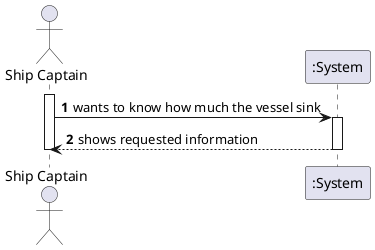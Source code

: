 @startuml
'https://plantuml.com/sequence-diagram

autonumber


actor "Ship Captain" as TM
participant ":System" as S
activate TM

TM -> S:  wants to know how much the vessel sink

activate S

S --> TM: shows requested information
deactivate S
deactivate TM
@enduml